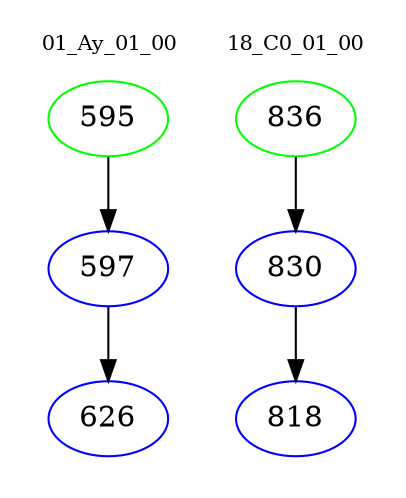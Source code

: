 digraph{
subgraph cluster_0 {
color = white
label = "01_Ay_01_00";
fontsize=10;
T0_595 [label="595", color="green"]
T0_595 -> T0_597 [color="black"]
T0_597 [label="597", color="blue"]
T0_597 -> T0_626 [color="black"]
T0_626 [label="626", color="blue"]
}
subgraph cluster_1 {
color = white
label = "18_C0_01_00";
fontsize=10;
T1_836 [label="836", color="green"]
T1_836 -> T1_830 [color="black"]
T1_830 [label="830", color="blue"]
T1_830 -> T1_818 [color="black"]
T1_818 [label="818", color="blue"]
}
}
